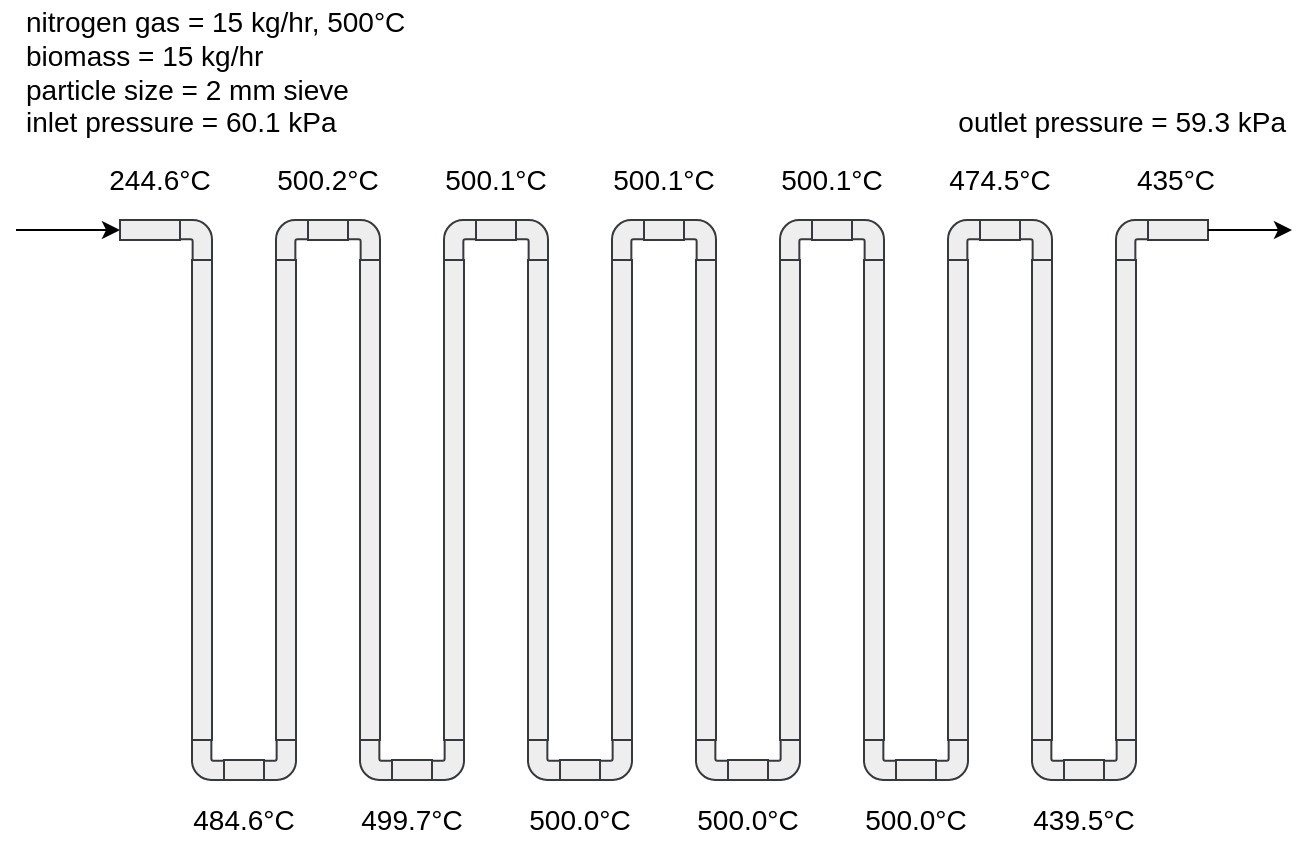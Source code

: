 <mxfile version="13.5.4" type="device"><diagram id="88f98110-5ab7-084f-0394-e2d953a77c3d" name="Page-1"><mxGraphModel dx="829" dy="1131" grid="1" gridSize="10" guides="1" tooltips="1" connect="1" arrows="1" fold="1" page="1" pageScale="1" pageWidth="850" pageHeight="1100" background="#ffffff" math="0" shadow="0"><root><mxCell id="0"/><mxCell id="1" parent="0"/><mxCell id="rSeznl31mib6yuNy2ZIR-93" value="" style="html=1;shadow=0;dashed=0;align=center;verticalAlign=middle;shape=mxgraph.arrows2.bendArrow;dy=4.84;dx=0;notch=0;arrowHead=9.68;rounded=1;comic=0;labelBackgroundColor=none;strokeWidth=1;fillColor=#eeeeee;fontSize=12;rotation=-90;strokeColor=#36393d;" parent="1" vertex="1"><mxGeometry x="206" y="382" width="20" height="16" as="geometry"/></mxCell><mxCell id="rSeznl31mib6yuNy2ZIR-94" value="" style="rounded=0;whiteSpace=wrap;html=1;shadow=0;comic=0;labelBackgroundColor=none;strokeWidth=1;fillColor=#eeeeee;fontSize=12;align=center;strokeColor=#36393d;" parent="1" vertex="1"><mxGeometry x="208" y="140" width="10" height="240" as="geometry"/></mxCell><mxCell id="rSeznl31mib6yuNy2ZIR-95" value="" style="rounded=0;whiteSpace=wrap;html=1;shadow=0;comic=0;labelBackgroundColor=none;strokeWidth=1;fillColor=#eeeeee;fontSize=12;align=center;strokeColor=#36393d;" parent="1" vertex="1"><mxGeometry x="250" y="140" width="10" height="240" as="geometry"/></mxCell><mxCell id="rSeznl31mib6yuNy2ZIR-96" value="" style="rounded=0;whiteSpace=wrap;html=1;shadow=0;comic=0;labelBackgroundColor=none;strokeWidth=1;fillColor=#eeeeee;fontSize=12;align=center;strokeColor=#36393d;" parent="1" vertex="1"><mxGeometry x="224" y="390" width="20" height="10" as="geometry"/></mxCell><mxCell id="rSeznl31mib6yuNy2ZIR-97" value="" style="html=1;shadow=0;dashed=0;align=center;verticalAlign=middle;shape=mxgraph.arrows2.bendArrow;dy=4.84;dx=0;notch=0;arrowHead=9.68;rounded=1;comic=0;labelBackgroundColor=none;strokeWidth=1;fillColor=#eeeeee;fontSize=12;rotation=-90;flipV=1;strokeColor=#36393d;" parent="1" vertex="1"><mxGeometry x="242" y="382" width="20" height="16" as="geometry"/></mxCell><mxCell id="rSeznl31mib6yuNy2ZIR-98" value="" style="html=1;shadow=0;dashed=0;align=center;verticalAlign=middle;shape=mxgraph.arrows2.bendArrow;dy=4.84;dx=0;notch=0;arrowHead=9.68;rounded=1;comic=0;labelBackgroundColor=none;strokeWidth=1;fillColor=#eeeeee;fontSize=12;rotation=-90;flipH=1;flipV=1;strokeColor=#36393d;" parent="1" vertex="1"><mxGeometry x="200" y="122" width="20" height="16" as="geometry"/></mxCell><mxCell id="rSeznl31mib6yuNy2ZIR-99" value="" style="rounded=0;whiteSpace=wrap;html=1;shadow=0;comic=0;labelBackgroundColor=none;strokeWidth=1;fillColor=#eeeeee;fontSize=12;align=center;strokeColor=#36393d;" parent="1" vertex="1"><mxGeometry x="266" y="120" width="20" height="10" as="geometry"/></mxCell><mxCell id="rSeznl31mib6yuNy2ZIR-100" value="" style="html=1;shadow=0;dashed=0;align=center;verticalAlign=middle;shape=mxgraph.arrows2.bendArrow;dy=4.84;dx=0;notch=0;arrowHead=9.68;rounded=1;comic=0;labelBackgroundColor=none;strokeWidth=1;fillColor=#eeeeee;fontSize=12;rotation=-90;flipV=0;strokeColor=#36393d;flipH=1;" parent="1" vertex="1"><mxGeometry x="248" y="122" width="20" height="16" as="geometry"/></mxCell><mxCell id="ueUxGXNLH0ZFLRjXG8mw-16" style="edgeStyle=orthogonalEdgeStyle;rounded=0;orthogonalLoop=1;jettySize=auto;html=1;exitX=0;exitY=0.5;exitDx=0;exitDy=0;fontSize=14;startArrow=classic;startFill=1;endArrow=none;endFill=0;" edge="1" parent="1" source="rSeznl31mib6yuNy2ZIR-101"><mxGeometry relative="1" as="geometry"><mxPoint x="120" y="125" as="targetPoint"/></mxGeometry></mxCell><mxCell id="rSeznl31mib6yuNy2ZIR-101" value="" style="rounded=0;whiteSpace=wrap;html=1;shadow=0;comic=0;labelBackgroundColor=none;strokeWidth=1;fillColor=#eeeeee;fontSize=12;align=center;strokeColor=#36393d;" parent="1" vertex="1"><mxGeometry x="172" y="120" width="30" height="10" as="geometry"/></mxCell><mxCell id="rSeznl31mib6yuNy2ZIR-102" value="" style="html=1;shadow=0;dashed=0;align=center;verticalAlign=middle;shape=mxgraph.arrows2.bendArrow;dy=4.84;dx=0;notch=0;arrowHead=9.68;rounded=1;comic=0;labelBackgroundColor=none;strokeWidth=1;fillColor=#eeeeee;fontSize=12;rotation=-90;flipH=1;flipV=1;strokeColor=#36393d;" parent="1" vertex="1"><mxGeometry x="284" y="122" width="20" height="16" as="geometry"/></mxCell><mxCell id="rSeznl31mib6yuNy2ZIR-103" value="" style="rounded=0;whiteSpace=wrap;html=1;shadow=0;comic=0;labelBackgroundColor=none;strokeWidth=1;fillColor=#eeeeee;fontSize=12;align=center;strokeColor=#36393d;" parent="1" vertex="1"><mxGeometry x="292" y="140" width="10" height="240" as="geometry"/></mxCell><mxCell id="rSeznl31mib6yuNy2ZIR-104" value="" style="html=1;shadow=0;dashed=0;align=center;verticalAlign=middle;shape=mxgraph.arrows2.bendArrow;dy=4.84;dx=0;notch=0;arrowHead=9.68;rounded=1;comic=0;labelBackgroundColor=none;strokeWidth=1;fillColor=#eeeeee;fontSize=12;rotation=-90;strokeColor=#36393d;" parent="1" vertex="1"><mxGeometry x="290" y="382" width="20" height="16" as="geometry"/></mxCell><mxCell id="rSeznl31mib6yuNy2ZIR-105" value="" style="rounded=0;whiteSpace=wrap;html=1;shadow=0;comic=0;labelBackgroundColor=none;strokeWidth=1;fillColor=#eeeeee;fontSize=12;align=center;strokeColor=#36393d;" parent="1" vertex="1"><mxGeometry x="308" y="390" width="20" height="10" as="geometry"/></mxCell><mxCell id="rSeznl31mib6yuNy2ZIR-106" value="" style="html=1;shadow=0;dashed=0;align=center;verticalAlign=middle;shape=mxgraph.arrows2.bendArrow;dy=4.84;dx=0;notch=0;arrowHead=9.68;rounded=1;comic=0;labelBackgroundColor=none;strokeWidth=1;fillColor=#eeeeee;fontSize=12;rotation=-90;flipV=1;strokeColor=#36393d;" parent="1" vertex="1"><mxGeometry x="326" y="382" width="20" height="16" as="geometry"/></mxCell><mxCell id="rSeznl31mib6yuNy2ZIR-107" value="" style="rounded=0;whiteSpace=wrap;html=1;shadow=0;comic=0;labelBackgroundColor=none;strokeWidth=1;fillColor=#eeeeee;fontSize=12;align=center;strokeColor=#36393d;" parent="1" vertex="1"><mxGeometry x="334" y="140" width="10" height="240" as="geometry"/></mxCell><mxCell id="rSeznl31mib6yuNy2ZIR-108" value="" style="rounded=0;whiteSpace=wrap;html=1;shadow=0;comic=0;labelBackgroundColor=none;strokeWidth=1;fillColor=#eeeeee;fontSize=12;align=center;strokeColor=#36393d;" parent="1" vertex="1"><mxGeometry x="350" y="120" width="20" height="10" as="geometry"/></mxCell><mxCell id="rSeznl31mib6yuNy2ZIR-109" value="" style="html=1;shadow=0;dashed=0;align=center;verticalAlign=middle;shape=mxgraph.arrows2.bendArrow;dy=4.84;dx=0;notch=0;arrowHead=9.68;rounded=1;comic=0;labelBackgroundColor=none;strokeWidth=1;fillColor=#eeeeee;fontSize=12;rotation=-90;flipV=0;strokeColor=#36393d;flipH=1;" parent="1" vertex="1"><mxGeometry x="332" y="122" width="20" height="16" as="geometry"/></mxCell><mxCell id="rSeznl31mib6yuNy2ZIR-110" value="" style="html=1;shadow=0;dashed=0;align=center;verticalAlign=middle;shape=mxgraph.arrows2.bendArrow;dy=4.84;dx=0;notch=0;arrowHead=9.68;rounded=1;comic=0;labelBackgroundColor=none;strokeWidth=1;fillColor=#eeeeee;fontSize=12;rotation=-90;flipH=1;flipV=1;strokeColor=#36393d;" parent="1" vertex="1"><mxGeometry x="368" y="122" width="20" height="16" as="geometry"/></mxCell><mxCell id="rSeznl31mib6yuNy2ZIR-111" value="" style="rounded=0;whiteSpace=wrap;html=1;shadow=0;comic=0;labelBackgroundColor=none;strokeWidth=1;fillColor=#eeeeee;fontSize=12;align=center;strokeColor=#36393d;" parent="1" vertex="1"><mxGeometry x="376" y="140" width="10" height="240" as="geometry"/></mxCell><mxCell id="rSeznl31mib6yuNy2ZIR-112" value="" style="html=1;shadow=0;dashed=0;align=center;verticalAlign=middle;shape=mxgraph.arrows2.bendArrow;dy=4.84;dx=0;notch=0;arrowHead=9.68;rounded=1;comic=0;labelBackgroundColor=none;strokeWidth=1;fillColor=#eeeeee;fontSize=12;rotation=-90;strokeColor=#36393d;" parent="1" vertex="1"><mxGeometry x="374" y="382" width="20" height="16" as="geometry"/></mxCell><mxCell id="rSeznl31mib6yuNy2ZIR-113" value="" style="rounded=0;whiteSpace=wrap;html=1;shadow=0;comic=0;labelBackgroundColor=none;strokeWidth=1;fillColor=#eeeeee;fontSize=12;align=center;strokeColor=#36393d;" parent="1" vertex="1"><mxGeometry x="392" y="390" width="20" height="10" as="geometry"/></mxCell><mxCell id="rSeznl31mib6yuNy2ZIR-114" value="" style="html=1;shadow=0;dashed=0;align=center;verticalAlign=middle;shape=mxgraph.arrows2.bendArrow;dy=4.84;dx=0;notch=0;arrowHead=9.68;rounded=1;comic=0;labelBackgroundColor=none;strokeWidth=1;fillColor=#eeeeee;fontSize=12;rotation=-90;flipV=1;strokeColor=#36393d;" parent="1" vertex="1"><mxGeometry x="410" y="382" width="20" height="16" as="geometry"/></mxCell><mxCell id="rSeznl31mib6yuNy2ZIR-115" value="" style="rounded=0;whiteSpace=wrap;html=1;shadow=0;comic=0;labelBackgroundColor=none;strokeWidth=1;fillColor=#eeeeee;fontSize=12;align=center;strokeColor=#36393d;" parent="1" vertex="1"><mxGeometry x="418" y="140" width="10" height="240" as="geometry"/></mxCell><mxCell id="rSeznl31mib6yuNy2ZIR-116" value="" style="rounded=0;whiteSpace=wrap;html=1;shadow=0;comic=0;labelBackgroundColor=none;strokeWidth=1;fillColor=#eeeeee;fontSize=12;align=center;strokeColor=#36393d;" parent="1" vertex="1"><mxGeometry x="434" y="120" width="20" height="10" as="geometry"/></mxCell><mxCell id="rSeznl31mib6yuNy2ZIR-117" value="" style="html=1;shadow=0;dashed=0;align=center;verticalAlign=middle;shape=mxgraph.arrows2.bendArrow;dy=4.84;dx=0;notch=0;arrowHead=9.68;rounded=1;comic=0;labelBackgroundColor=none;strokeWidth=1;fillColor=#eeeeee;fontSize=12;rotation=-90;flipV=0;strokeColor=#36393d;flipH=1;" parent="1" vertex="1"><mxGeometry x="416" y="122" width="20" height="16" as="geometry"/></mxCell><mxCell id="rSeznl31mib6yuNy2ZIR-118" value="" style="html=1;shadow=0;dashed=0;align=center;verticalAlign=middle;shape=mxgraph.arrows2.bendArrow;dy=4.84;dx=0;notch=0;arrowHead=9.68;rounded=1;comic=0;labelBackgroundColor=none;strokeWidth=1;fillColor=#eeeeee;fontSize=12;rotation=-90;flipH=1;flipV=1;strokeColor=#36393d;" parent="1" vertex="1"><mxGeometry x="452" y="122" width="20" height="16" as="geometry"/></mxCell><mxCell id="rSeznl31mib6yuNy2ZIR-119" value="" style="rounded=0;whiteSpace=wrap;html=1;shadow=0;comic=0;labelBackgroundColor=none;strokeWidth=1;fillColor=#eeeeee;fontSize=12;align=center;strokeColor=#36393d;" parent="1" vertex="1"><mxGeometry x="460" y="140" width="10" height="240" as="geometry"/></mxCell><mxCell id="rSeznl31mib6yuNy2ZIR-120" value="" style="html=1;shadow=0;dashed=0;align=center;verticalAlign=middle;shape=mxgraph.arrows2.bendArrow;dy=4.84;dx=0;notch=0;arrowHead=9.68;rounded=1;comic=0;labelBackgroundColor=none;strokeWidth=1;fillColor=#eeeeee;fontSize=12;rotation=-90;strokeColor=#36393d;" parent="1" vertex="1"><mxGeometry x="458" y="382" width="20" height="16" as="geometry"/></mxCell><mxCell id="rSeznl31mib6yuNy2ZIR-121" value="" style="rounded=0;whiteSpace=wrap;html=1;shadow=0;comic=0;labelBackgroundColor=none;strokeWidth=1;fillColor=#eeeeee;fontSize=12;align=center;strokeColor=#36393d;" parent="1" vertex="1"><mxGeometry x="476" y="390" width="20" height="10" as="geometry"/></mxCell><mxCell id="rSeznl31mib6yuNy2ZIR-122" value="" style="html=1;shadow=0;dashed=0;align=center;verticalAlign=middle;shape=mxgraph.arrows2.bendArrow;dy=4.84;dx=0;notch=0;arrowHead=9.68;rounded=1;comic=0;labelBackgroundColor=none;strokeWidth=1;fillColor=#eeeeee;fontSize=12;rotation=-90;flipV=1;strokeColor=#36393d;" parent="1" vertex="1"><mxGeometry x="494" y="382" width="20" height="16" as="geometry"/></mxCell><mxCell id="rSeznl31mib6yuNy2ZIR-123" value="" style="rounded=0;whiteSpace=wrap;html=1;shadow=0;comic=0;labelBackgroundColor=none;strokeWidth=1;fillColor=#eeeeee;fontSize=12;align=center;strokeColor=#36393d;" parent="1" vertex="1"><mxGeometry x="502" y="140" width="10" height="240" as="geometry"/></mxCell><mxCell id="rSeznl31mib6yuNy2ZIR-124" value="" style="rounded=0;whiteSpace=wrap;html=1;shadow=0;comic=0;labelBackgroundColor=none;strokeWidth=1;fillColor=#eeeeee;fontSize=12;align=center;strokeColor=#36393d;" parent="1" vertex="1"><mxGeometry x="518" y="120" width="20" height="10" as="geometry"/></mxCell><mxCell id="rSeznl31mib6yuNy2ZIR-125" value="" style="html=1;shadow=0;dashed=0;align=center;verticalAlign=middle;shape=mxgraph.arrows2.bendArrow;dy=4.84;dx=0;notch=0;arrowHead=9.68;rounded=1;comic=0;labelBackgroundColor=none;strokeWidth=1;fillColor=#eeeeee;fontSize=12;rotation=-90;flipV=0;strokeColor=#36393d;flipH=1;" parent="1" vertex="1"><mxGeometry x="500" y="122" width="20" height="16" as="geometry"/></mxCell><mxCell id="rSeznl31mib6yuNy2ZIR-126" value="" style="html=1;shadow=0;dashed=0;align=center;verticalAlign=middle;shape=mxgraph.arrows2.bendArrow;dy=4.84;dx=0;notch=0;arrowHead=9.68;rounded=1;comic=0;labelBackgroundColor=none;strokeWidth=1;fillColor=#eeeeee;fontSize=12;rotation=-90;flipH=1;flipV=1;strokeColor=#36393d;" parent="1" vertex="1"><mxGeometry x="536" y="122" width="20" height="16" as="geometry"/></mxCell><mxCell id="rSeznl31mib6yuNy2ZIR-127" value="" style="rounded=0;whiteSpace=wrap;html=1;shadow=0;comic=0;labelBackgroundColor=none;strokeWidth=1;fillColor=#eeeeee;fontSize=12;align=center;strokeColor=#36393d;" parent="1" vertex="1"><mxGeometry x="544" y="140" width="10" height="240" as="geometry"/></mxCell><mxCell id="rSeznl31mib6yuNy2ZIR-128" value="" style="html=1;shadow=0;dashed=0;align=center;verticalAlign=middle;shape=mxgraph.arrows2.bendArrow;dy=4.84;dx=0;notch=0;arrowHead=9.68;rounded=1;comic=0;labelBackgroundColor=none;strokeWidth=1;fillColor=#eeeeee;fontSize=12;rotation=-90;strokeColor=#36393d;" parent="1" vertex="1"><mxGeometry x="542" y="382" width="20" height="16" as="geometry"/></mxCell><mxCell id="rSeznl31mib6yuNy2ZIR-129" value="" style="rounded=0;whiteSpace=wrap;html=1;shadow=0;comic=0;labelBackgroundColor=none;strokeWidth=1;fillColor=#eeeeee;fontSize=12;align=center;strokeColor=#36393d;" parent="1" vertex="1"><mxGeometry x="560" y="390" width="20" height="10" as="geometry"/></mxCell><mxCell id="rSeznl31mib6yuNy2ZIR-130" value="" style="html=1;shadow=0;dashed=0;align=center;verticalAlign=middle;shape=mxgraph.arrows2.bendArrow;dy=4.84;dx=0;notch=0;arrowHead=9.68;rounded=1;comic=0;labelBackgroundColor=none;strokeWidth=1;fillColor=#eeeeee;fontSize=12;rotation=-90;flipV=1;strokeColor=#36393d;" parent="1" vertex="1"><mxGeometry x="578" y="382" width="20" height="16" as="geometry"/></mxCell><mxCell id="rSeznl31mib6yuNy2ZIR-131" value="" style="rounded=0;whiteSpace=wrap;html=1;shadow=0;comic=0;labelBackgroundColor=none;strokeWidth=1;fillColor=#eeeeee;fontSize=12;align=center;strokeColor=#36393d;" parent="1" vertex="1"><mxGeometry x="586" y="140" width="10" height="240" as="geometry"/></mxCell><mxCell id="rSeznl31mib6yuNy2ZIR-132" value="" style="rounded=0;whiteSpace=wrap;html=1;shadow=0;comic=0;labelBackgroundColor=none;strokeWidth=1;fillColor=#eeeeee;fontSize=12;align=center;strokeColor=#36393d;" parent="1" vertex="1"><mxGeometry x="602" y="120" width="20" height="10" as="geometry"/></mxCell><mxCell id="rSeznl31mib6yuNy2ZIR-133" value="" style="html=1;shadow=0;dashed=0;align=center;verticalAlign=middle;shape=mxgraph.arrows2.bendArrow;dy=4.84;dx=0;notch=0;arrowHead=9.68;rounded=1;comic=0;labelBackgroundColor=none;strokeWidth=1;fillColor=#eeeeee;fontSize=12;rotation=-90;flipV=0;strokeColor=#36393d;flipH=1;" parent="1" vertex="1"><mxGeometry x="584" y="122" width="20" height="16" as="geometry"/></mxCell><mxCell id="rSeznl31mib6yuNy2ZIR-134" value="" style="html=1;shadow=0;dashed=0;align=center;verticalAlign=middle;shape=mxgraph.arrows2.bendArrow;dy=4.84;dx=0;notch=0;arrowHead=9.68;rounded=1;comic=0;labelBackgroundColor=none;strokeWidth=1;fillColor=#eeeeee;fontSize=12;rotation=-90;flipH=1;flipV=1;strokeColor=#36393d;" parent="1" vertex="1"><mxGeometry x="620" y="122" width="20" height="16" as="geometry"/></mxCell><mxCell id="rSeznl31mib6yuNy2ZIR-135" value="" style="rounded=0;whiteSpace=wrap;html=1;shadow=0;comic=0;labelBackgroundColor=none;strokeWidth=1;fillColor=#eeeeee;fontSize=12;align=center;strokeColor=#36393d;" parent="1" vertex="1"><mxGeometry x="628" y="140" width="10" height="240" as="geometry"/></mxCell><mxCell id="rSeznl31mib6yuNy2ZIR-136" value="" style="html=1;shadow=0;dashed=0;align=center;verticalAlign=middle;shape=mxgraph.arrows2.bendArrow;dy=4.84;dx=0;notch=0;arrowHead=9.68;rounded=1;comic=0;labelBackgroundColor=none;strokeWidth=1;fillColor=#eeeeee;fontSize=12;rotation=-90;strokeColor=#36393d;" parent="1" vertex="1"><mxGeometry x="626" y="382" width="20" height="16" as="geometry"/></mxCell><mxCell id="rSeznl31mib6yuNy2ZIR-137" value="" style="rounded=0;whiteSpace=wrap;html=1;shadow=0;comic=0;labelBackgroundColor=none;strokeWidth=1;fillColor=#eeeeee;fontSize=12;align=center;strokeColor=#36393d;" parent="1" vertex="1"><mxGeometry x="644" y="390" width="20" height="10" as="geometry"/></mxCell><mxCell id="rSeznl31mib6yuNy2ZIR-138" value="" style="html=1;shadow=0;dashed=0;align=center;verticalAlign=middle;shape=mxgraph.arrows2.bendArrow;dy=4.84;dx=0;notch=0;arrowHead=9.68;rounded=1;comic=0;labelBackgroundColor=none;strokeWidth=1;fillColor=#eeeeee;fontSize=12;rotation=-90;flipV=1;strokeColor=#36393d;" parent="1" vertex="1"><mxGeometry x="662" y="382" width="20" height="16" as="geometry"/></mxCell><mxCell id="rSeznl31mib6yuNy2ZIR-139" value="" style="rounded=0;whiteSpace=wrap;html=1;shadow=0;comic=0;labelBackgroundColor=none;strokeWidth=1;fillColor=#eeeeee;fontSize=12;align=center;strokeColor=#36393d;" parent="1" vertex="1"><mxGeometry x="670" y="140" width="10" height="240" as="geometry"/></mxCell><mxCell id="rSeznl31mib6yuNy2ZIR-140" value="" style="html=1;shadow=0;dashed=0;align=center;verticalAlign=middle;shape=mxgraph.arrows2.bendArrow;dy=4.84;dx=0;notch=0;arrowHead=9.68;rounded=1;comic=0;labelBackgroundColor=none;strokeWidth=1;fillColor=#eeeeee;fontSize=12;rotation=-90;flipV=0;strokeColor=#36393d;flipH=1;" parent="1" vertex="1"><mxGeometry x="668" y="122" width="20" height="16" as="geometry"/></mxCell><mxCell id="rSeznl31mib6yuNy2ZIR-141" value="" style="rounded=0;whiteSpace=wrap;html=1;shadow=0;comic=0;labelBackgroundColor=none;strokeWidth=1;fillColor=#eeeeee;fontSize=12;align=center;strokeColor=#36393d;" parent="1" vertex="1"><mxGeometry x="686" y="120" width="30" height="10" as="geometry"/></mxCell><mxCell id="rSeznl31mib6yuNy2ZIR-144" value="" style="endArrow=none;html=1;strokeWidth=1;fontSize=12;endFill=0;startArrow=classic;startFill=1;entryX=1;entryY=0.5;" parent="1" target="rSeznl31mib6yuNy2ZIR-141" edge="1"><mxGeometry width="50" height="50" relative="1" as="geometry"><mxPoint x="758" y="125" as="sourcePoint"/><mxPoint x="728" y="130" as="targetPoint"/></mxGeometry></mxCell><mxCell id="rSeznl31mib6yuNy2ZIR-148" value="nitrogen gas = 15 kg/hr, 500°C&lt;br&gt;biomass = 15 kg/hr&lt;br&gt;particle size = 2 mm sieve&lt;br&gt;inlet pressure = 60.1 kPa" style="text;html=1;resizable=0;points=[];autosize=1;align=left;verticalAlign=top;spacingTop=-4;fontSize=14;" parent="1" vertex="1"><mxGeometry x="123" y="10" width="210" height="70" as="geometry"/></mxCell><mxCell id="rSeznl31mib6yuNy2ZIR-154" value="outlet pressure = 59.3 kPa&lt;br&gt;" style="text;html=1;resizable=0;points=[];autosize=1;align=right;verticalAlign=top;spacingTop=-4;fontSize=14;" parent="1" vertex="1"><mxGeometry x="576" y="60" width="180" height="20" as="geometry"/></mxCell><mxCell id="ueUxGXNLH0ZFLRjXG8mw-3" value="435&lt;span style=&quot;text-align: left&quot;&gt;°C&lt;/span&gt;" style="text;html=1;strokeColor=none;fillColor=none;align=center;verticalAlign=middle;whiteSpace=wrap;rounded=0;fontSize=14;" vertex="1" parent="1"><mxGeometry x="680" y="90" width="40" height="20" as="geometry"/></mxCell><mxCell id="ueUxGXNLH0ZFLRjXG8mw-4" value="&lt;div style=&quot;text-align: center&quot;&gt;&lt;span style=&quot;text-align: left&quot;&gt;439.5°C&lt;/span&gt;&lt;/div&gt;" style="text;html=1;strokeColor=none;fillColor=none;align=center;verticalAlign=middle;whiteSpace=wrap;rounded=0;fontSize=14;" vertex="1" parent="1"><mxGeometry x="634" y="410" width="40" height="20" as="geometry"/></mxCell><mxCell id="ueUxGXNLH0ZFLRjXG8mw-5" value="&lt;div style=&quot;text-align: center&quot;&gt;&lt;span style=&quot;text-align: left&quot;&gt;474.5°C&lt;/span&gt;&lt;/div&gt;" style="text;html=1;strokeColor=none;fillColor=none;align=center;verticalAlign=middle;whiteSpace=wrap;rounded=0;fontSize=14;" vertex="1" parent="1"><mxGeometry x="592" y="90" width="40" height="20" as="geometry"/></mxCell><mxCell id="ueUxGXNLH0ZFLRjXG8mw-6" value="&lt;div style=&quot;text-align: center&quot;&gt;&lt;span style=&quot;text-align: left&quot;&gt;500.0°C&lt;/span&gt;&lt;br&gt;&lt;/div&gt;" style="text;html=1;strokeColor=none;fillColor=none;align=center;verticalAlign=middle;whiteSpace=wrap;rounded=0;fontSize=14;" vertex="1" parent="1"><mxGeometry x="550" y="410" width="40" height="20" as="geometry"/></mxCell><mxCell id="ueUxGXNLH0ZFLRjXG8mw-7" value="&lt;div style=&quot;text-align: center&quot;&gt;&lt;span style=&quot;text-align: left&quot;&gt;500.1°C&lt;/span&gt;&lt;br&gt;&lt;/div&gt;" style="text;html=1;strokeColor=none;fillColor=none;align=center;verticalAlign=middle;whiteSpace=wrap;rounded=0;fontSize=14;" vertex="1" parent="1"><mxGeometry x="508" y="90" width="40" height="20" as="geometry"/></mxCell><mxCell id="ueUxGXNLH0ZFLRjXG8mw-8" value="&lt;div style=&quot;text-align: center&quot;&gt;&lt;span style=&quot;text-align: left&quot;&gt;500.0°C&lt;/span&gt;&lt;br&gt;&lt;/div&gt;" style="text;html=1;strokeColor=none;fillColor=none;align=center;verticalAlign=middle;whiteSpace=wrap;rounded=0;fontSize=14;" vertex="1" parent="1"><mxGeometry x="466" y="410" width="40" height="20" as="geometry"/></mxCell><mxCell id="ueUxGXNLH0ZFLRjXG8mw-9" value="&lt;div style=&quot;text-align: center&quot;&gt;&lt;span style=&quot;text-align: left&quot;&gt;500.1°C&lt;/span&gt;&lt;br&gt;&lt;/div&gt;" style="text;html=1;strokeColor=none;fillColor=none;align=center;verticalAlign=middle;whiteSpace=wrap;rounded=0;fontSize=14;" vertex="1" parent="1"><mxGeometry x="424" y="90" width="40" height="20" as="geometry"/></mxCell><mxCell id="ueUxGXNLH0ZFLRjXG8mw-10" value="&lt;div style=&quot;text-align: center&quot;&gt;&lt;span style=&quot;text-align: left&quot;&gt;500.1°C&lt;/span&gt;&lt;br&gt;&lt;/div&gt;" style="text;html=1;strokeColor=none;fillColor=none;align=center;verticalAlign=middle;whiteSpace=wrap;rounded=0;fontSize=14;" vertex="1" parent="1"><mxGeometry x="340" y="90" width="40" height="20" as="geometry"/></mxCell><mxCell id="ueUxGXNLH0ZFLRjXG8mw-11" value="&lt;div style=&quot;text-align: center&quot;&gt;&lt;span style=&quot;text-align: left&quot;&gt;500.2°C&lt;/span&gt;&lt;br&gt;&lt;/div&gt;" style="text;html=1;strokeColor=none;fillColor=none;align=center;verticalAlign=middle;whiteSpace=wrap;rounded=0;fontSize=14;" vertex="1" parent="1"><mxGeometry x="256" y="90" width="40" height="20" as="geometry"/></mxCell><mxCell id="ueUxGXNLH0ZFLRjXG8mw-12" value="&lt;div style=&quot;text-align: center&quot;&gt;&lt;span style=&quot;text-align: left&quot;&gt;244.6°C&lt;/span&gt;&lt;br&gt;&lt;/div&gt;" style="text;html=1;strokeColor=none;fillColor=none;align=center;verticalAlign=middle;whiteSpace=wrap;rounded=0;fontSize=14;" vertex="1" parent="1"><mxGeometry x="172" y="90" width="40" height="20" as="geometry"/></mxCell><mxCell id="ueUxGXNLH0ZFLRjXG8mw-13" value="&lt;div style=&quot;text-align: center&quot;&gt;&lt;span style=&quot;text-align: left&quot;&gt;484.6°C&lt;/span&gt;&lt;br&gt;&lt;/div&gt;" style="text;html=1;strokeColor=none;fillColor=none;align=center;verticalAlign=middle;whiteSpace=wrap;rounded=0;fontSize=14;" vertex="1" parent="1"><mxGeometry x="214" y="410" width="40" height="20" as="geometry"/></mxCell><mxCell id="ueUxGXNLH0ZFLRjXG8mw-14" value="&lt;div style=&quot;text-align: center&quot;&gt;&lt;span style=&quot;text-align: left&quot;&gt;499.7°C&lt;/span&gt;&lt;br&gt;&lt;/div&gt;" style="text;html=1;strokeColor=none;fillColor=none;align=center;verticalAlign=middle;whiteSpace=wrap;rounded=0;fontSize=14;" vertex="1" parent="1"><mxGeometry x="298" y="410" width="40" height="20" as="geometry"/></mxCell><mxCell id="ueUxGXNLH0ZFLRjXG8mw-15" value="&lt;div style=&quot;text-align: center&quot;&gt;&lt;span style=&quot;text-align: left&quot;&gt;500.0°C&lt;/span&gt;&lt;br&gt;&lt;/div&gt;" style="text;html=1;strokeColor=none;fillColor=none;align=center;verticalAlign=middle;whiteSpace=wrap;rounded=0;fontSize=14;" vertex="1" parent="1"><mxGeometry x="382" y="410" width="40" height="20" as="geometry"/></mxCell></root></mxGraphModel></diagram></mxfile>